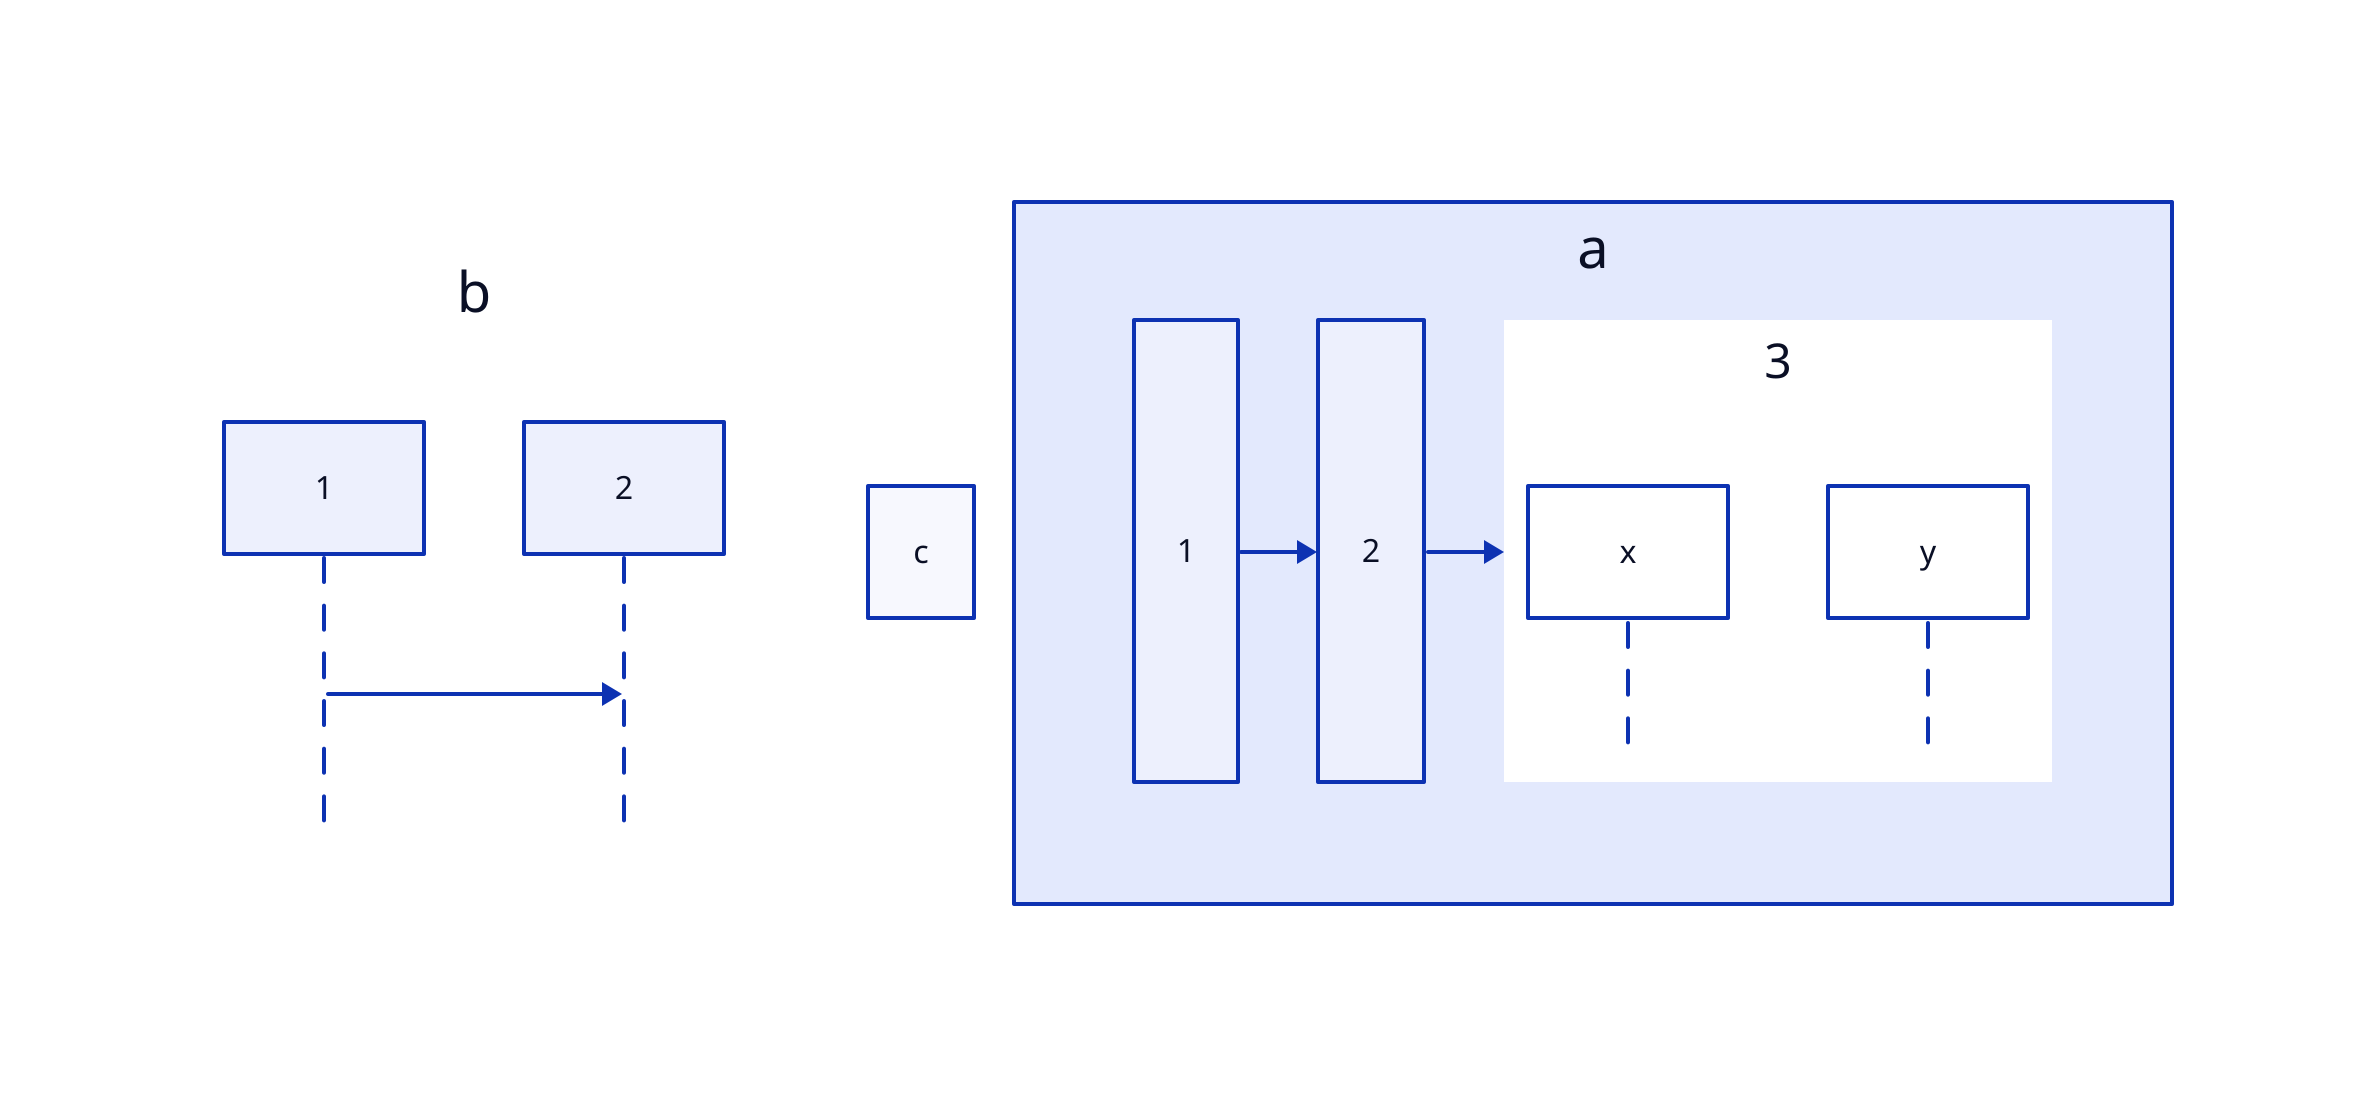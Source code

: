 a
b
c

a: {
  grid-columns: 3

  1
  2
  3
  3: {
    shape: sequence_diagram
    x
    y
    # TODO x -> y
  }

  1 -> 2 -> 3

  near: center-right
}

b: {
  shape: sequence_diagram
  1 -> 2

  # # TODO This should work
  # near: bottom-right
  # #

  # 2: {
  #   # TODO compile error grid on sequence actor
  #   # grid-rows: 3
  #   x
  #   y
  #   z
  # }

  # 1: {
  #   x: {
  #     # TODO compile error grid in sequence (anywhere)
  #     #   grid-rows: 3
  #     u
  #     v
  #     w
  #   }
  #   y
  #   z
  # }
}
